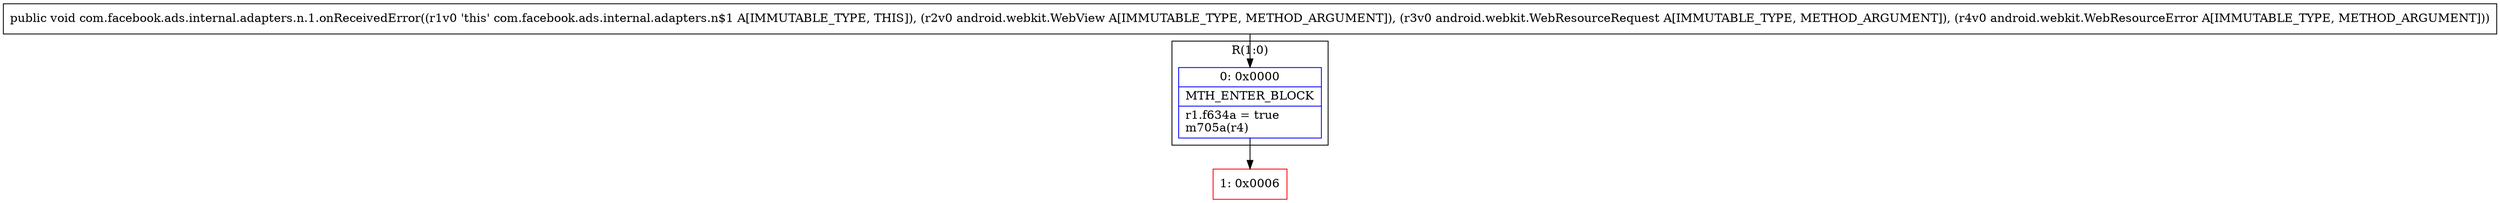 digraph "CFG forcom.facebook.ads.internal.adapters.n.1.onReceivedError(Landroid\/webkit\/WebView;Landroid\/webkit\/WebResourceRequest;Landroid\/webkit\/WebResourceError;)V" {
subgraph cluster_Region_1621609568 {
label = "R(1:0)";
node [shape=record,color=blue];
Node_0 [shape=record,label="{0\:\ 0x0000|MTH_ENTER_BLOCK\l|r1.f634a = true\lm705a(r4)\l}"];
}
Node_1 [shape=record,color=red,label="{1\:\ 0x0006}"];
MethodNode[shape=record,label="{public void com.facebook.ads.internal.adapters.n.1.onReceivedError((r1v0 'this' com.facebook.ads.internal.adapters.n$1 A[IMMUTABLE_TYPE, THIS]), (r2v0 android.webkit.WebView A[IMMUTABLE_TYPE, METHOD_ARGUMENT]), (r3v0 android.webkit.WebResourceRequest A[IMMUTABLE_TYPE, METHOD_ARGUMENT]), (r4v0 android.webkit.WebResourceError A[IMMUTABLE_TYPE, METHOD_ARGUMENT])) }"];
MethodNode -> Node_0;
Node_0 -> Node_1;
}

